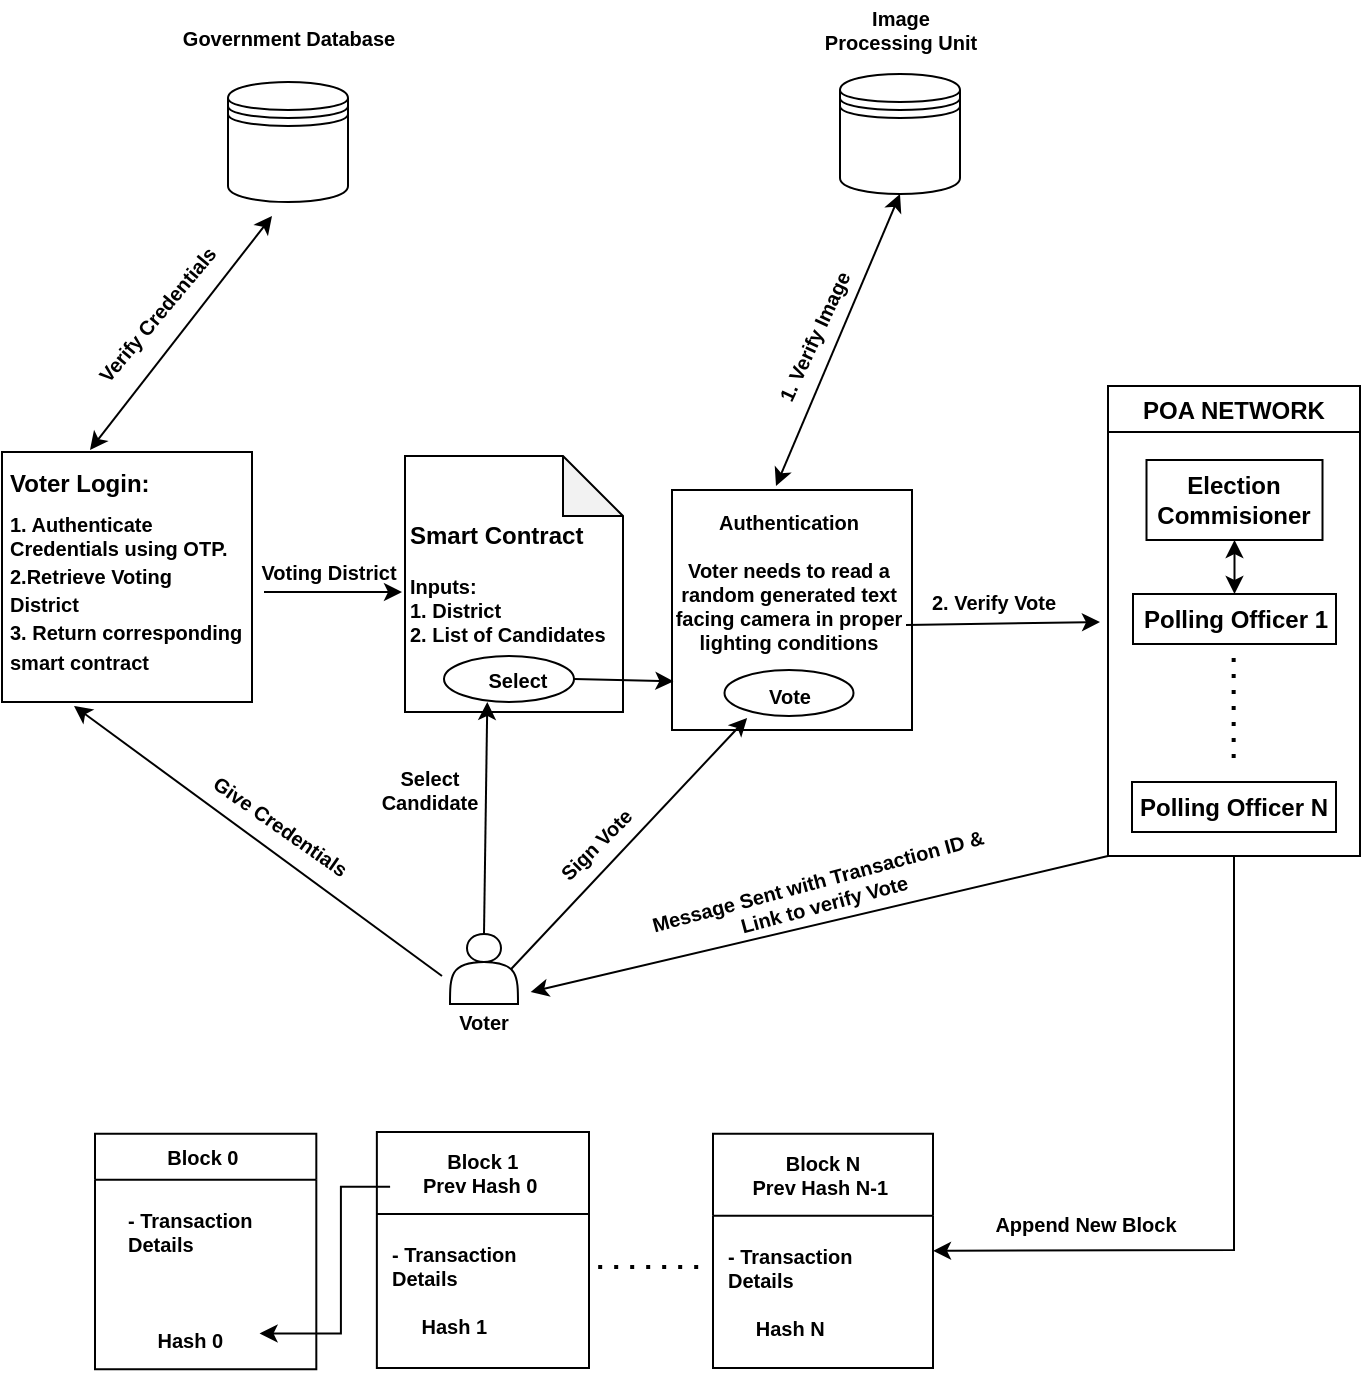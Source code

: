<mxfile version="20.0.4" type="github">
  <diagram id="R7e9KVuFXxSIgpA9V-PT" name="Page-1">
    <mxGraphModel dx="865" dy="449" grid="0" gridSize="10" guides="1" tooltips="1" connect="1" arrows="1" fold="1" page="1" pageScale="1" pageWidth="850" pageHeight="1100" math="0" shadow="0">
      <root>
        <mxCell id="0" />
        <mxCell id="1" parent="0" />
        <mxCell id="_CAl6fARyQbW0v1_F7Wb-1" value="" style="whiteSpace=wrap;html=1;aspect=fixed;" vertex="1" parent="1">
          <mxGeometry x="66" y="274" width="125" height="125" as="geometry" />
        </mxCell>
        <mxCell id="_CAl6fARyQbW0v1_F7Wb-2" value="&lt;div style=&quot;&quot;&gt;&lt;span style=&quot;background-color: initial;&quot;&gt;Voter Login:&lt;/span&gt;&lt;/div&gt;&lt;div style=&quot;font-size: 6px;&quot;&gt;&lt;span style=&quot;background-color: initial;&quot;&gt;&lt;br&gt;&lt;/span&gt;&lt;/div&gt;&lt;font style=&quot;font-size: 10px;&quot;&gt;&lt;div style=&quot;&quot;&gt;&lt;span style=&quot;background-color: initial;&quot;&gt;1. Authenticate Credentials using OTP.&lt;/span&gt;&lt;/div&gt;&lt;/font&gt;&lt;div style=&quot;&quot;&gt;&lt;span style=&quot;background-color: initial;&quot;&gt;&lt;font style=&quot;font-size: 10px;&quot;&gt;2.Retrieve Voting District&lt;/font&gt;&lt;/span&gt;&lt;/div&gt;&lt;div style=&quot;&quot;&gt;&lt;span style=&quot;background-color: initial;&quot;&gt;&lt;font style=&quot;font-size: 10px;&quot;&gt;3. Return corresponding smart contract&lt;/font&gt;&lt;/span&gt;&lt;/div&gt;" style="text;html=1;strokeColor=none;fillColor=none;align=left;verticalAlign=middle;whiteSpace=wrap;rounded=0;fontStyle=1" vertex="1" parent="1">
          <mxGeometry x="68" y="276.25" width="119" height="115.5" as="geometry" />
        </mxCell>
        <mxCell id="_CAl6fARyQbW0v1_F7Wb-3" value="" style="shape=datastore;whiteSpace=wrap;html=1;fontSize=10;" vertex="1" parent="1">
          <mxGeometry x="179" y="89" width="60" height="60" as="geometry" />
        </mxCell>
        <mxCell id="_CAl6fARyQbW0v1_F7Wb-5" value="" style="endArrow=classic;startArrow=classic;html=1;rounded=0;fontSize=10;" edge="1" parent="1">
          <mxGeometry width="50" height="50" relative="1" as="geometry">
            <mxPoint x="110" y="273" as="sourcePoint" />
            <mxPoint x="201" y="156" as="targetPoint" />
          </mxGeometry>
        </mxCell>
        <mxCell id="_CAl6fARyQbW0v1_F7Wb-6" value="&lt;b&gt;Verify Credentials&lt;/b&gt;" style="text;html=1;strokeColor=none;fillColor=none;align=center;verticalAlign=middle;whiteSpace=wrap;rounded=0;fontSize=10;rotation=-50;" vertex="1" parent="1">
          <mxGeometry x="100" y="190" width="87" height="30" as="geometry" />
        </mxCell>
        <mxCell id="_CAl6fARyQbW0v1_F7Wb-7" value="&lt;b&gt;Government Database&lt;/b&gt;" style="text;html=1;strokeColor=none;fillColor=none;align=center;verticalAlign=middle;whiteSpace=wrap;rounded=0;fontSize=10;" vertex="1" parent="1">
          <mxGeometry x="150.5" y="52" width="117" height="30" as="geometry" />
        </mxCell>
        <mxCell id="_CAl6fARyQbW0v1_F7Wb-8" value="" style="shape=actor;whiteSpace=wrap;html=1;fontSize=10;" vertex="1" parent="1">
          <mxGeometry x="290" y="515" width="34" height="35" as="geometry" />
        </mxCell>
        <mxCell id="_CAl6fARyQbW0v1_F7Wb-9" value="" style="endArrow=classic;html=1;rounded=0;fontSize=10;" edge="1" parent="1">
          <mxGeometry width="50" height="50" relative="1" as="geometry">
            <mxPoint x="286" y="536" as="sourcePoint" />
            <mxPoint x="102" y="401" as="targetPoint" />
          </mxGeometry>
        </mxCell>
        <mxCell id="_CAl6fARyQbW0v1_F7Wb-10" value="&lt;b&gt;Give Credentials&lt;/b&gt;" style="text;html=1;strokeColor=none;fillColor=none;align=center;verticalAlign=middle;whiteSpace=wrap;rounded=0;fontSize=10;rotation=35;" vertex="1" parent="1">
          <mxGeometry x="162" y="446" width="87" height="30" as="geometry" />
        </mxCell>
        <mxCell id="_CAl6fARyQbW0v1_F7Wb-11" value="&lt;span&gt;&lt;font style=&quot;font-size: 12px;&quot;&gt;Smart Contract&lt;/font&gt;&lt;/span&gt;&lt;br style=&quot;&quot;&gt;&lt;br style=&quot;&quot;&gt;Inputs:&lt;br style=&quot;&quot;&gt;1. District&lt;br style=&quot;&quot;&gt;2. List of Candidates" style="shape=note;whiteSpace=wrap;html=1;backgroundOutline=1;darkOpacity=0.05;align=left;fontSize=10;fontStyle=1" vertex="1" parent="1">
          <mxGeometry x="267.5" y="276" width="109" height="128" as="geometry" />
        </mxCell>
        <mxCell id="_CAl6fARyQbW0v1_F7Wb-13" value="" style="endArrow=classic;html=1;rounded=0;fontSize=10;" edge="1" parent="1">
          <mxGeometry width="50" height="50" relative="1" as="geometry">
            <mxPoint x="197" y="344" as="sourcePoint" />
            <mxPoint x="266" y="344" as="targetPoint" />
          </mxGeometry>
        </mxCell>
        <mxCell id="_CAl6fARyQbW0v1_F7Wb-14" value="&lt;b&gt;Voting District&lt;/b&gt;" style="text;html=1;strokeColor=none;fillColor=none;align=center;verticalAlign=middle;whiteSpace=wrap;rounded=0;fontSize=10;" vertex="1" parent="1">
          <mxGeometry x="194" y="315" width="71" height="38" as="geometry" />
        </mxCell>
        <mxCell id="_CAl6fARyQbW0v1_F7Wb-15" value="&lt;b&gt;Voter&lt;/b&gt;" style="text;html=1;strokeColor=none;fillColor=none;align=center;verticalAlign=middle;whiteSpace=wrap;rounded=0;fontSize=10;" vertex="1" parent="1">
          <mxGeometry x="277" y="544" width="60" height="30" as="geometry" />
        </mxCell>
        <mxCell id="_CAl6fARyQbW0v1_F7Wb-16" value="" style="ellipse;whiteSpace=wrap;html=1;fontSize=10;" vertex="1" parent="1">
          <mxGeometry x="287" y="376" width="65" height="23" as="geometry" />
        </mxCell>
        <mxCell id="_CAl6fARyQbW0v1_F7Wb-18" value="" style="endArrow=classic;html=1;rounded=0;fontSize=10;entryX=0.333;entryY=1;entryDx=0;entryDy=0;entryPerimeter=0;exitX=0.5;exitY=0;exitDx=0;exitDy=0;" edge="1" parent="1" source="_CAl6fARyQbW0v1_F7Wb-8" target="_CAl6fARyQbW0v1_F7Wb-16">
          <mxGeometry width="50" height="50" relative="1" as="geometry">
            <mxPoint x="270" y="503" as="sourcePoint" />
            <mxPoint x="367" y="411" as="targetPoint" />
          </mxGeometry>
        </mxCell>
        <mxCell id="_CAl6fARyQbW0v1_F7Wb-19" value="Sign Vote" style="text;html=1;strokeColor=none;fillColor=none;align=center;verticalAlign=middle;whiteSpace=wrap;rounded=0;fontSize=10;fontStyle=1;rotation=-45;" vertex="1" parent="1">
          <mxGeometry x="333" y="455" width="60" height="30" as="geometry" />
        </mxCell>
        <mxCell id="_CAl6fARyQbW0v1_F7Wb-20" value="&lt;b&gt;Select&lt;/b&gt;" style="text;html=1;strokeColor=none;fillColor=none;align=center;verticalAlign=middle;whiteSpace=wrap;rounded=0;fontSize=10;" vertex="1" parent="1">
          <mxGeometry x="311.5" y="382" width="24" height="11" as="geometry" />
        </mxCell>
        <mxCell id="_CAl6fARyQbW0v1_F7Wb-24" value="Select Candidate" style="text;html=1;strokeColor=none;fillColor=none;align=center;verticalAlign=middle;whiteSpace=wrap;rounded=0;fontSize=10;fontStyle=1;rotation=0;" vertex="1" parent="1">
          <mxGeometry x="248" y="431" width="63.5" height="24" as="geometry" />
        </mxCell>
        <mxCell id="_CAl6fARyQbW0v1_F7Wb-26" value="" style="whiteSpace=wrap;html=1;aspect=fixed;fontSize=10;" vertex="1" parent="1">
          <mxGeometry x="401" y="293" width="120" height="120" as="geometry" />
        </mxCell>
        <mxCell id="_CAl6fARyQbW0v1_F7Wb-27" value="" style="endArrow=classic;html=1;rounded=0;fontSize=10;exitX=1;exitY=0.5;exitDx=0;exitDy=0;entryX=0.006;entryY=0.797;entryDx=0;entryDy=0;entryPerimeter=0;" edge="1" parent="1" source="_CAl6fARyQbW0v1_F7Wb-16" target="_CAl6fARyQbW0v1_F7Wb-26">
          <mxGeometry width="50" height="50" relative="1" as="geometry">
            <mxPoint x="380" y="388" as="sourcePoint" />
            <mxPoint x="447" y="384" as="targetPoint" />
          </mxGeometry>
        </mxCell>
        <mxCell id="_CAl6fARyQbW0v1_F7Wb-28" value="&lt;b style=&quot;&quot;&gt;&lt;font style=&quot;font-size: 10px;&quot;&gt;Authentication&lt;br&gt;&lt;/font&gt;&lt;br&gt;Voter needs to read a random generated text facing camera in proper lighting conditions&lt;/b&gt;" style="text;html=1;strokeColor=none;fillColor=none;align=center;verticalAlign=middle;whiteSpace=wrap;rounded=0;fontSize=10;" vertex="1" parent="1">
          <mxGeometry x="401" y="294.5" width="117" height="88" as="geometry" />
        </mxCell>
        <mxCell id="_CAl6fARyQbW0v1_F7Wb-29" value="" style="ellipse;whiteSpace=wrap;html=1;fontSize=10;" vertex="1" parent="1">
          <mxGeometry x="427.25" y="383" width="64.5" height="23" as="geometry" />
        </mxCell>
        <mxCell id="_CAl6fARyQbW0v1_F7Wb-17" value="&lt;b&gt;Vote&lt;/b&gt;" style="text;html=1;strokeColor=none;fillColor=none;align=center;verticalAlign=middle;whiteSpace=wrap;rounded=0;fontSize=10;" vertex="1" parent="1">
          <mxGeometry x="447.5" y="390" width="24" height="11" as="geometry" />
        </mxCell>
        <mxCell id="_CAl6fARyQbW0v1_F7Wb-31" value="" style="endArrow=classic;html=1;rounded=0;fontSize=10;entryX=0.313;entryY=0.95;entryDx=0;entryDy=0;entryPerimeter=0;exitX=0.9;exitY=0.5;exitDx=0;exitDy=0;exitPerimeter=0;" edge="1" parent="1" source="_CAl6fARyQbW0v1_F7Wb-8" target="_CAl6fARyQbW0v1_F7Wb-26">
          <mxGeometry width="50" height="50" relative="1" as="geometry">
            <mxPoint x="340" y="540" as="sourcePoint" />
            <mxPoint x="353" y="452" as="targetPoint" />
            <Array as="points" />
          </mxGeometry>
        </mxCell>
        <mxCell id="_CAl6fARyQbW0v1_F7Wb-33" value="" style="shape=datastore;whiteSpace=wrap;html=1;fontSize=10;" vertex="1" parent="1">
          <mxGeometry x="485" y="85" width="60" height="60" as="geometry" />
        </mxCell>
        <mxCell id="_CAl6fARyQbW0v1_F7Wb-34" value="" style="endArrow=classic;startArrow=classic;html=1;rounded=0;fontSize=10;entryX=0.5;entryY=1;entryDx=0;entryDy=0;" edge="1" parent="1" target="_CAl6fARyQbW0v1_F7Wb-33">
          <mxGeometry width="50" height="50" relative="1" as="geometry">
            <mxPoint x="453" y="291" as="sourcePoint" />
            <mxPoint x="488" y="201" as="targetPoint" />
          </mxGeometry>
        </mxCell>
        <mxCell id="_CAl6fARyQbW0v1_F7Wb-35" value="&lt;b&gt;Image Processing Unit&lt;/b&gt;" style="text;html=1;strokeColor=none;fillColor=none;align=center;verticalAlign=middle;whiteSpace=wrap;rounded=0;fontSize=10;" vertex="1" parent="1">
          <mxGeometry x="475.5" y="48" width="79" height="30" as="geometry" />
        </mxCell>
        <mxCell id="_CAl6fARyQbW0v1_F7Wb-36" value="&lt;b&gt;1. Verify Image&lt;/b&gt;" style="text;html=1;strokeColor=none;fillColor=none;align=center;verticalAlign=middle;whiteSpace=wrap;rounded=0;fontSize=10;rotation=-65;" vertex="1" parent="1">
          <mxGeometry x="432" y="201" width="80" height="30" as="geometry" />
        </mxCell>
        <mxCell id="_CAl6fARyQbW0v1_F7Wb-43" value="POA NETWORK" style="swimlane;fontSize=12;" vertex="1" parent="1">
          <mxGeometry x="619" y="241" width="126" height="235" as="geometry" />
        </mxCell>
        <mxCell id="_CAl6fARyQbW0v1_F7Wb-44" value="&lt;b&gt;Election Commisioner&lt;/b&gt;" style="rounded=0;whiteSpace=wrap;html=1;fontSize=12;" vertex="1" parent="_CAl6fARyQbW0v1_F7Wb-43">
          <mxGeometry x="19.25" y="37" width="88" height="40" as="geometry" />
        </mxCell>
        <mxCell id="_CAl6fARyQbW0v1_F7Wb-45" value="&lt;b&gt;Polling Officer 1&lt;/b&gt;" style="rounded=0;whiteSpace=wrap;html=1;fontSize=12;" vertex="1" parent="_CAl6fARyQbW0v1_F7Wb-43">
          <mxGeometry x="12.5" y="104" width="101.5" height="25" as="geometry" />
        </mxCell>
        <mxCell id="_CAl6fARyQbW0v1_F7Wb-46" value="&lt;b&gt;Polling Officer N&lt;/b&gt;" style="rounded=0;whiteSpace=wrap;html=1;fontSize=12;" vertex="1" parent="_CAl6fARyQbW0v1_F7Wb-43">
          <mxGeometry x="12" y="198" width="102" height="25" as="geometry" />
        </mxCell>
        <mxCell id="_CAl6fARyQbW0v1_F7Wb-47" value="" style="endArrow=none;dashed=1;html=1;dashPattern=1 3;strokeWidth=2;rounded=0;fontSize=12;" edge="1" parent="_CAl6fARyQbW0v1_F7Wb-43">
          <mxGeometry width="50" height="50" relative="1" as="geometry">
            <mxPoint x="62.83" y="186" as="sourcePoint" />
            <mxPoint x="62.83" y="133" as="targetPoint" />
          </mxGeometry>
        </mxCell>
        <mxCell id="_CAl6fARyQbW0v1_F7Wb-48" value="" style="endArrow=classic;startArrow=classic;html=1;rounded=0;fontSize=12;entryX=0.5;entryY=1;entryDx=0;entryDy=0;exitX=0.5;exitY=0;exitDx=0;exitDy=0;" edge="1" parent="_CAl6fARyQbW0v1_F7Wb-43" source="_CAl6fARyQbW0v1_F7Wb-45" target="_CAl6fARyQbW0v1_F7Wb-44">
          <mxGeometry width="50" height="50" relative="1" as="geometry">
            <mxPoint x="70.25" y="148" as="sourcePoint" />
            <mxPoint x="120.25" y="98" as="targetPoint" />
          </mxGeometry>
        </mxCell>
        <mxCell id="_CAl6fARyQbW0v1_F7Wb-49" value="" style="endArrow=classic;html=1;rounded=0;fontSize=10;exitX=1;exitY=0.75;exitDx=0;exitDy=0;" edge="1" parent="1" source="_CAl6fARyQbW0v1_F7Wb-28">
          <mxGeometry width="50" height="50" relative="1" as="geometry">
            <mxPoint x="538" y="378" as="sourcePoint" />
            <mxPoint x="615" y="359" as="targetPoint" />
          </mxGeometry>
        </mxCell>
        <mxCell id="_CAl6fARyQbW0v1_F7Wb-50" value="&lt;b&gt;2. Verify Vote&lt;/b&gt;" style="text;html=1;strokeColor=none;fillColor=none;align=center;verticalAlign=middle;whiteSpace=wrap;rounded=0;fontSize=10;" vertex="1" parent="1">
          <mxGeometry x="526" y="334" width="72" height="30" as="geometry" />
        </mxCell>
        <mxCell id="_CAl6fARyQbW0v1_F7Wb-52" value="" style="endArrow=classic;html=1;rounded=0;fontSize=10;exitX=0;exitY=1;exitDx=0;exitDy=0;entryX=0.889;entryY=0;entryDx=0;entryDy=0;entryPerimeter=0;" edge="1" parent="1" source="_CAl6fARyQbW0v1_F7Wb-43" target="_CAl6fARyQbW0v1_F7Wb-15">
          <mxGeometry width="50" height="50" relative="1" as="geometry">
            <mxPoint x="618.0" y="496" as="sourcePoint" />
            <mxPoint x="448.73" y="502.167" as="targetPoint" />
            <Array as="points" />
          </mxGeometry>
        </mxCell>
        <mxCell id="_CAl6fARyQbW0v1_F7Wb-54" value="&lt;b&gt;Message Sent with Transaction ID &amp;amp; Link to verify Vote&lt;/b&gt;" style="text;html=1;strokeColor=none;fillColor=none;align=center;verticalAlign=middle;whiteSpace=wrap;rounded=0;fontSize=10;rotation=-15;" vertex="1" parent="1">
          <mxGeometry x="385" y="478.98" width="181" height="30" as="geometry" />
        </mxCell>
        <mxCell id="_CAl6fARyQbW0v1_F7Wb-64" value="" style="group" vertex="1" connectable="0" parent="1">
          <mxGeometry x="112.5" y="614" width="419" height="118.638" as="geometry" />
        </mxCell>
        <mxCell id="_CAl6fARyQbW0v1_F7Wb-55" value="Block 0 " style="swimlane;fontSize=10;startSize=23;fontStyle=1;container=0;" vertex="1" parent="_CAl6fARyQbW0v1_F7Wb-64">
          <mxGeometry y="0.854" width="110.661" height="117.785" as="geometry">
            <mxRectangle x="145" y="711" width="146" height="23" as="alternateBounds" />
          </mxGeometry>
        </mxCell>
        <mxCell id="_CAl6fARyQbW0v1_F7Wb-57" value="Block 1&#xa;Prev Hash 0 " style="swimlane;fontSize=10;startSize=41;fontStyle=1;container=0;" vertex="1" parent="_CAl6fARyQbW0v1_F7Wb-64">
          <mxGeometry x="140.93" width="106.07" height="118" as="geometry">
            <mxRectangle x="145" y="711" width="146" height="23" as="alternateBounds" />
          </mxGeometry>
        </mxCell>
        <mxCell id="_CAl6fARyQbW0v1_F7Wb-59" value="" style="endArrow=classic;html=1;rounded=0;fontSize=10;fontStyle=1" edge="1" parent="_CAl6fARyQbW0v1_F7Wb-64">
          <mxGeometry width="50" height="50" relative="1" as="geometry">
            <mxPoint x="147.549" y="27.323" as="sourcePoint" />
            <mxPoint x="82.287" y="100.754" as="targetPoint" />
            <Array as="points">
              <mxPoint x="122.957" y="27.323" />
              <mxPoint x="122.957" y="53.792" />
              <mxPoint x="122.957" y="100.754" />
            </Array>
          </mxGeometry>
        </mxCell>
        <mxCell id="_CAl6fARyQbW0v1_F7Wb-60" value="Block N&#xa;Prev Hash N-1 " style="swimlane;fontSize=10;startSize=41;fontStyle=1;container=0;" vertex="1" parent="_CAl6fARyQbW0v1_F7Wb-64">
          <mxGeometry x="309" y="0.85" width="110" height="117.15" as="geometry">
            <mxRectangle x="145" y="711" width="146" height="23" as="alternateBounds" />
          </mxGeometry>
        </mxCell>
        <mxCell id="_CAl6fARyQbW0v1_F7Wb-62" value="" style="endArrow=none;dashed=1;html=1;dashPattern=1 3;strokeWidth=2;rounded=0;fontSize=10;fontStyle=1" edge="1" parent="_CAl6fARyQbW0v1_F7Wb-64">
          <mxGeometry width="50" height="50" relative="1" as="geometry">
            <mxPoint x="251.589" y="67.454" as="sourcePoint" />
            <mxPoint x="304.555" y="67.454" as="targetPoint" />
          </mxGeometry>
        </mxCell>
        <mxCell id="_CAl6fARyQbW0v1_F7Wb-56" value="- Transaction &lt;br style=&quot;font-size: 10px;&quot;&gt;Details&lt;br style=&quot;font-size: 10px;&quot;&gt;&lt;br style=&quot;font-size: 10px;&quot;&gt;&lt;br style=&quot;font-size: 10px;&quot;&gt;&lt;br style=&quot;font-size: 10px;&quot;&gt;&lt;div style=&quot;text-align: center; font-size: 10px;&quot;&gt;&lt;span style=&quot;font-size: 10px;&quot;&gt;Hash 0&lt;/span&gt;&lt;/div&gt;" style="text;html=1;align=left;verticalAlign=middle;resizable=0;points=[];autosize=1;strokeColor=none;fillColor=none;fontSize=10;fontStyle=1;container=0;" vertex="1" parent="_CAl6fARyQbW0v1_F7Wb-64">
          <mxGeometry x="14.187" y="31.638" width="80" height="84" as="geometry" />
        </mxCell>
        <mxCell id="_CAl6fARyQbW0v1_F7Wb-58" value="- Transaction &lt;br style=&quot;font-size: 10px;&quot;&gt;Details&lt;br style=&quot;font-size: 10px;&quot;&gt;&lt;br style=&quot;font-size: 10px;&quot;&gt;&lt;div style=&quot;text-align: center; font-size: 10px;&quot;&gt;&lt;span style=&quot;font-size: 10px;&quot;&gt;Hash 1&lt;/span&gt;&lt;/div&gt;" style="text;html=1;align=left;verticalAlign=middle;resizable=0;points=[];autosize=1;strokeColor=none;fillColor=none;fontSize=10;fontStyle=1;container=0;" vertex="1" parent="_CAl6fARyQbW0v1_F7Wb-64">
          <mxGeometry x="146.132" y="48.838" width="80" height="60" as="geometry" />
        </mxCell>
        <mxCell id="_CAl6fARyQbW0v1_F7Wb-61" value="- Transaction &lt;br style=&quot;font-size: 10px;&quot;&gt;Details&lt;br style=&quot;font-size: 10px;&quot;&gt;&lt;br style=&quot;font-size: 10px;&quot;&gt;&lt;div style=&quot;text-align: center; font-size: 10px;&quot;&gt;&lt;span style=&quot;font-size: 10px;&quot;&gt;Hash N&lt;/span&gt;&lt;/div&gt;" style="text;html=1;align=left;verticalAlign=middle;resizable=0;points=[];autosize=1;strokeColor=none;fillColor=none;fontSize=10;fontStyle=1;container=0;" vertex="1" parent="_CAl6fARyQbW0v1_F7Wb-64">
          <mxGeometry x="314.202" y="49.688" width="80" height="60" as="geometry" />
        </mxCell>
        <mxCell id="_CAl6fARyQbW0v1_F7Wb-65" value="" style="endArrow=classic;html=1;rounded=0;fontSize=10;exitX=0.5;exitY=1;exitDx=0;exitDy=0;entryX=1;entryY=0.5;entryDx=0;entryDy=0;" edge="1" parent="1" source="_CAl6fARyQbW0v1_F7Wb-43" target="_CAl6fARyQbW0v1_F7Wb-60">
          <mxGeometry width="50" height="50" relative="1" as="geometry">
            <mxPoint x="657" y="550" as="sourcePoint" />
            <mxPoint x="579" y="657" as="targetPoint" />
            <Array as="points">
              <mxPoint x="682" y="673" />
            </Array>
          </mxGeometry>
        </mxCell>
        <mxCell id="_CAl6fARyQbW0v1_F7Wb-66" value="&lt;b&gt;Append New Block&lt;/b&gt;" style="text;html=1;strokeColor=none;fillColor=none;align=center;verticalAlign=middle;whiteSpace=wrap;rounded=0;fontSize=10;" vertex="1" parent="1">
          <mxGeometry x="561" y="645" width="94" height="30" as="geometry" />
        </mxCell>
      </root>
    </mxGraphModel>
  </diagram>
</mxfile>
